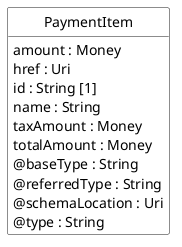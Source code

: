 @startuml
hide circle
hide methods
hide stereotype
show <<Enumeration>> stereotype
skinparam class {
   BackgroundColor<<Enumeration>> #E6F5F7
   BackgroundColor<<Ref>> #FFFFE0
   BackgroundColor<<Pivot>> #FFFFFFF
   BackgroundColor<<SimpleType>> #E2F0DA
   BackgroundColor #FCF2E3
}

class PaymentItem <<Pivot>> {
    amount : Money
    href : Uri
    id : String [1]
    name : String
    taxAmount : Money
    totalAmount : Money
    @baseType : String
    @referredType : String
    @schemaLocation : Uri
    @type : String
}


@enduml